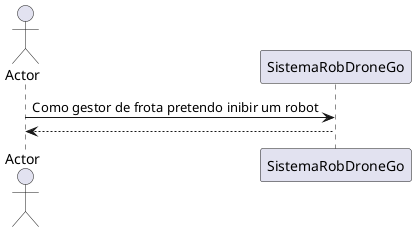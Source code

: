 @startuml
actor Actor as actor
participant SistemaRobDroneGo as srdg
actor -> srdg: Como gestor de frota pretendo inibir um robot
srdg --> actor
@enduml